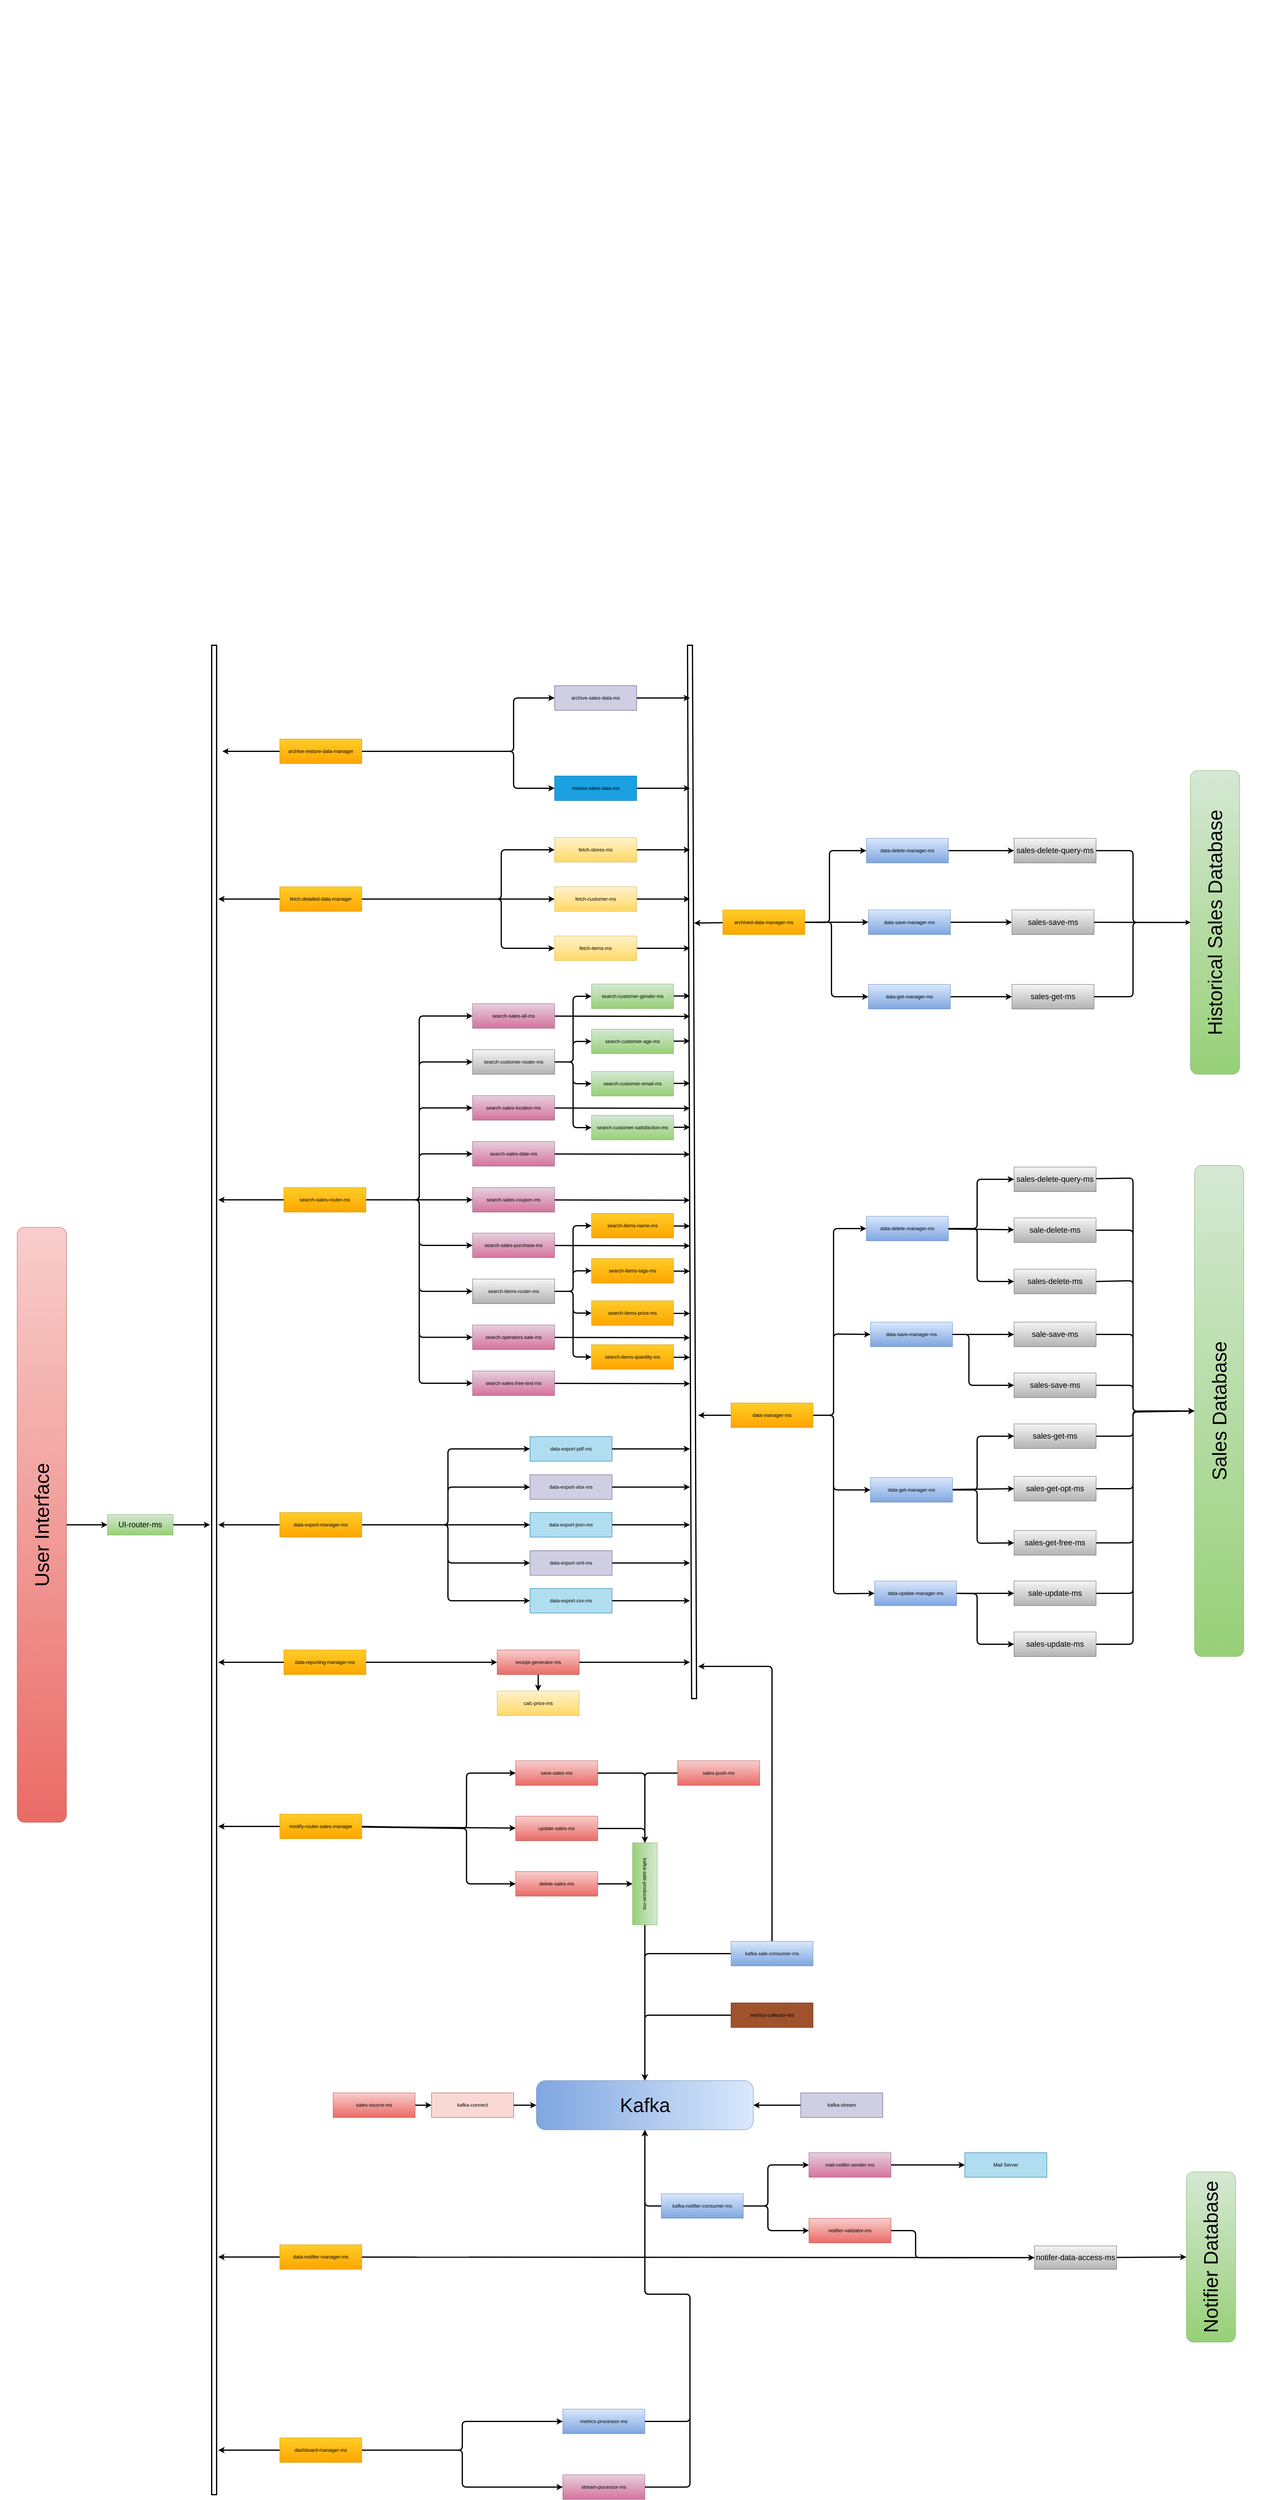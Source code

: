 <mxfile>
    <diagram name="Page-1" id="LnwlIgTbzqFxvhUvmdAp">
        <mxGraphModel dx="3980" dy="7178" grid="1" gridSize="10" guides="1" tooltips="1" connect="1" arrows="1" fold="1" page="1" pageScale="1" pageWidth="3300" pageHeight="4681" math="0" shadow="0">
            <root>
                <mxCell id="0"/>
                <mxCell id="1" parent="0"/>
                <mxCell id="k_AekQBZjhVLjZ5sFI8h-23" value="" style="whiteSpace=wrap;html=1;aspect=fixed;" parent="1" vertex="1">
                    <mxGeometry x="440" y="-6190" width="90" as="geometry"/>
                </mxCell>
                <mxCell id="675" style="edgeStyle=none;html=1;entryX=0;entryY=0.5;entryDx=0;entryDy=0;strokeWidth=3;" parent="1" source="46" target="355" edge="1">
                    <mxGeometry relative="1" as="geometry">
                        <Array as="points">
                            <mxPoint x="1640" y="-1870"/>
                        </Array>
                    </mxGeometry>
                </mxCell>
                <mxCell id="46" value="&lt;font color=&quot;#000000&quot;&gt;sales-push-ms&lt;/font&gt;" style="rounded=0;whiteSpace=wrap;html=1;fillColor=#f8cecc;gradientColor=#ea6b66;strokeColor=#b85450;" parent="1" vertex="1">
                    <mxGeometry x="1720.0" y="-1900" width="200" height="60" as="geometry"/>
                </mxCell>
                <mxCell id="k_AekQBZjhVLjZ5sFI8h-5" value="&lt;font color=&quot;#000000&quot;&gt;calc-price-ms&lt;/font&gt;" style="rounded=0;whiteSpace=wrap;html=1;fillColor=#fff2cc;gradientColor=#ffd966;strokeColor=#d6b656;" parent="1" vertex="1">
                    <mxGeometry x="1280" y="-2070" width="200" height="60" as="geometry"/>
                </mxCell>
                <mxCell id="227" style="edgeStyle=orthogonalEdgeStyle;html=1;entryX=0.5;entryY=0;entryDx=0;entryDy=0;fontSize=19;fontColor=#000000;strokeWidth=3;" parent="1" source="k_AekQBZjhVLjZ5sFI8h-7" target="k_AekQBZjhVLjZ5sFI8h-5" edge="1">
                    <mxGeometry relative="1" as="geometry"/>
                </mxCell>
                <mxCell id="405" style="edgeStyle=none;html=1;strokeWidth=3;" parent="1" source="k_AekQBZjhVLjZ5sFI8h-7" edge="1">
                    <mxGeometry relative="1" as="geometry">
                        <mxPoint x="1750" y="-2140" as="targetPoint"/>
                        <Array as="points">
                            <mxPoint x="1590" y="-2140"/>
                            <mxPoint x="1670" y="-2140"/>
                        </Array>
                    </mxGeometry>
                </mxCell>
                <mxCell id="k_AekQBZjhVLjZ5sFI8h-7" value="&lt;font color=&quot;#000000&quot;&gt;receipt-generator-ms&lt;/font&gt;" style="rounded=0;whiteSpace=wrap;html=1;fillColor=#f8cecc;gradientColor=#ea6b66;strokeColor=#b85450;" parent="1" vertex="1">
                    <mxGeometry x="1280" y="-2170" width="200" height="60" as="geometry"/>
                </mxCell>
                <mxCell id="658" style="edgeStyle=none;html=1;strokeWidth=3;entryX=1;entryY=0.5;entryDx=0;entryDy=0;" parent="1" source="107" target="164" edge="1">
                    <mxGeometry relative="1" as="geometry">
                        <mxPoint x="1510" y="-780" as="targetPoint"/>
                        <Array as="points">
                            <mxPoint x="1750" y="-130"/>
                            <mxPoint x="1750" y="-600"/>
                            <mxPoint x="1640" y="-600"/>
                            <mxPoint x="1640" y="-910"/>
                        </Array>
                    </mxGeometry>
                </mxCell>
                <mxCell id="107" value="&lt;font color=&quot;#000000&quot;&gt;stream-pocessor-ms&lt;/font&gt;" style="rounded=0;whiteSpace=wrap;html=1;fillColor=#e6d0de;gradientColor=#d5739d;strokeColor=#996185;" parent="1" vertex="1">
                    <mxGeometry x="1440" y="-160.0" width="200" height="60" as="geometry"/>
                </mxCell>
                <mxCell id="657" style="edgeStyle=none;html=1;entryX=1;entryY=0.5;entryDx=0;entryDy=0;strokeWidth=3;exitX=1;exitY=0.5;exitDx=0;exitDy=0;" parent="1" source="110" target="164" edge="1">
                    <mxGeometry relative="1" as="geometry">
                        <Array as="points">
                            <mxPoint x="1750" y="-290"/>
                            <mxPoint x="1750" y="-600"/>
                            <mxPoint x="1640" y="-600"/>
                            <mxPoint x="1640" y="-910"/>
                        </Array>
                    </mxGeometry>
                </mxCell>
                <mxCell id="110" value="&lt;span style=&quot;color: rgb(0, 0, 0);&quot;&gt;metrics-processor-ms&lt;/span&gt;" style="rounded=0;whiteSpace=wrap;html=1;fillColor=#dae8fc;gradientColor=#7ea6e0;strokeColor=#6c8ebf;" parent="1" vertex="1">
                    <mxGeometry x="1440" y="-320" width="200" height="60" as="geometry"/>
                </mxCell>
                <mxCell id="511" style="edgeStyle=none;html=1;entryX=0;entryY=0.5;entryDx=0;entryDy=0;strokeWidth=3;exitX=1;exitY=0.5;exitDx=0;exitDy=0;" parent="1" source="126" target="132" edge="1">
                    <mxGeometry relative="1" as="geometry">
                        <Array as="points">
                            <mxPoint x="1160" y="-2475"/>
                            <mxPoint x="1160" y="-2660"/>
                        </Array>
                    </mxGeometry>
                </mxCell>
                <mxCell id="512" style="edgeStyle=none;html=1;entryX=0;entryY=0.5;entryDx=0;entryDy=0;strokeWidth=3;exitX=1;exitY=0.5;exitDx=0;exitDy=0;" parent="1" source="126" target="128" edge="1">
                    <mxGeometry relative="1" as="geometry">
                        <Array as="points">
                            <mxPoint x="1160" y="-2475"/>
                            <mxPoint x="1160" y="-2567"/>
                        </Array>
                    </mxGeometry>
                </mxCell>
                <mxCell id="513" style="edgeStyle=none;html=1;entryX=0;entryY=0.5;entryDx=0;entryDy=0;strokeWidth=3;" parent="1" source="126" target="133" edge="1">
                    <mxGeometry relative="1" as="geometry"/>
                </mxCell>
                <mxCell id="514" style="edgeStyle=none;html=1;entryX=0;entryY=0.5;entryDx=0;entryDy=0;strokeWidth=3;exitX=1;exitY=0.5;exitDx=0;exitDy=0;" parent="1" source="126" target="129" edge="1">
                    <mxGeometry relative="1" as="geometry">
                        <Array as="points">
                            <mxPoint x="1160" y="-2475"/>
                            <mxPoint x="1160" y="-2382"/>
                        </Array>
                    </mxGeometry>
                </mxCell>
                <mxCell id="515" style="edgeStyle=none;html=1;entryX=0;entryY=0.5;entryDx=0;entryDy=0;strokeWidth=3;exitX=1;exitY=0.5;exitDx=0;exitDy=0;" parent="1" source="126" target="130" edge="1">
                    <mxGeometry relative="1" as="geometry">
                        <Array as="points">
                            <mxPoint x="1160" y="-2475"/>
                            <mxPoint x="1160" y="-2290"/>
                        </Array>
                    </mxGeometry>
                </mxCell>
                <mxCell id="666" style="edgeStyle=none;html=1;strokeWidth=3;" parent="1" source="126" edge="1">
                    <mxGeometry relative="1" as="geometry">
                        <mxPoint x="600" y="-2475" as="targetPoint"/>
                    </mxGeometry>
                </mxCell>
                <mxCell id="126" value="&lt;span style=&quot;color: rgb(0, 0, 0);&quot;&gt;data-export-manager-ms&lt;/span&gt;" style="rounded=0;whiteSpace=wrap;html=1;fillColor=#ffcd28;gradientColor=#ffa500;strokeColor=#d79b00;" parent="1" vertex="1">
                    <mxGeometry x="750" y="-2505" width="200" height="60" as="geometry"/>
                </mxCell>
                <mxCell id="679" style="edgeStyle=none;html=1;strokeWidth=3;" edge="1" parent="1" source="128">
                    <mxGeometry relative="1" as="geometry">
                        <mxPoint x="1750" y="-2567" as="targetPoint"/>
                    </mxGeometry>
                </mxCell>
                <mxCell id="128" value="&lt;span style=&quot;color: rgb(0, 0, 0);&quot;&gt;data-export-xlsx-ms&lt;/span&gt;" style="rounded=0;whiteSpace=wrap;html=1;fillColor=#d0cee2;strokeColor=#56517e;" parent="1" vertex="1">
                    <mxGeometry x="1360" y="-2597" width="200" height="60" as="geometry"/>
                </mxCell>
                <mxCell id="681" style="edgeStyle=none;html=1;strokeWidth=3;" edge="1" parent="1" source="129">
                    <mxGeometry relative="1" as="geometry">
                        <mxPoint x="1750" y="-2382" as="targetPoint"/>
                    </mxGeometry>
                </mxCell>
                <mxCell id="129" value="&lt;span style=&quot;color: rgb(0, 0, 0);&quot;&gt;data-export-xml-ms&lt;/span&gt;" style="rounded=0;whiteSpace=wrap;html=1;fillColor=#d0cee2;strokeColor=#56517e;" parent="1" vertex="1">
                    <mxGeometry x="1360" y="-2412" width="200" height="60" as="geometry"/>
                </mxCell>
                <mxCell id="682" style="edgeStyle=none;html=1;strokeWidth=3;" edge="1" parent="1" source="130">
                    <mxGeometry relative="1" as="geometry">
                        <mxPoint x="1750" y="-2290" as="targetPoint"/>
                    </mxGeometry>
                </mxCell>
                <mxCell id="130" value="&lt;span style=&quot;color: rgb(0, 0, 0);&quot;&gt;data-export-csv-ms&lt;/span&gt;" style="rounded=0;whiteSpace=wrap;html=1;fillColor=#b1ddf0;strokeColor=#10739e;" parent="1" vertex="1">
                    <mxGeometry x="1360" y="-2320" width="200" height="60" as="geometry"/>
                </mxCell>
                <mxCell id="678" style="edgeStyle=none;html=1;strokeWidth=3;" edge="1" parent="1" source="132">
                    <mxGeometry relative="1" as="geometry">
                        <mxPoint x="1750" y="-2660" as="targetPoint"/>
                    </mxGeometry>
                </mxCell>
                <mxCell id="132" value="&lt;span style=&quot;color: rgb(0, 0, 0);&quot;&gt;data-export-pdf-ms&lt;/span&gt;" style="rounded=0;whiteSpace=wrap;html=1;fillColor=#b1ddf0;strokeColor=#10739e;" parent="1" vertex="1">
                    <mxGeometry x="1360" y="-2690" width="200" height="60" as="geometry"/>
                </mxCell>
                <mxCell id="680" style="edgeStyle=none;html=1;strokeWidth=3;" edge="1" parent="1" source="133">
                    <mxGeometry relative="1" as="geometry">
                        <mxPoint x="1750" y="-2475" as="targetPoint"/>
                    </mxGeometry>
                </mxCell>
                <mxCell id="133" value="&lt;span style=&quot;color: rgb(0, 0, 0);&quot;&gt;data-export-json-ms&lt;/span&gt;" style="rounded=0;whiteSpace=wrap;html=1;fillColor=#b1ddf0;strokeColor=#10739e;" parent="1" vertex="1">
                    <mxGeometry x="1360" y="-2505" width="200" height="60" as="geometry"/>
                </mxCell>
                <mxCell id="163" value="&lt;p style=&quot;line-height: 220%; font-size: 48px;&quot;&gt;&lt;font style=&quot;font-size: 48px;&quot; color=&quot;#000000&quot;&gt;Sales Database&lt;/font&gt;&lt;/p&gt;" style="rounded=1;whiteSpace=wrap;html=1;fillColor=#d5e8d4;gradientColor=#97d077;strokeColor=#82b366;verticalAlign=middle;horizontal=0;fontSize=48;" parent="1" vertex="1">
                    <mxGeometry x="2980" y="-3351" width="120" height="1197" as="geometry"/>
                </mxCell>
                <mxCell id="164" value="&lt;p style=&quot;line-height: 220%; font-size: 48px;&quot;&gt;&lt;font style=&quot;font-size: 48px;&quot; color=&quot;#000000&quot;&gt;Kafka&lt;/font&gt;&lt;/p&gt;" style="rounded=1;whiteSpace=wrap;html=1;fillColor=#dae8fc;gradientColor=#7ea6e0;strokeColor=#6c8ebf;verticalAlign=middle;horizontal=0;fontSize=48;rotation=90;arcSize=19;" parent="1" vertex="1">
                    <mxGeometry x="1580" y="-1325" width="120" height="528.75" as="geometry"/>
                </mxCell>
                <mxCell id="212" style="edgeStyle=orthogonalEdgeStyle;html=1;fontSize=19;fontColor=#000000;strokeWidth=3;" parent="1" source="165" target="233" edge="1">
                    <mxGeometry relative="1" as="geometry"/>
                </mxCell>
                <mxCell id="165" value="&lt;p style=&quot;line-height: 220%; font-size: 48px;&quot;&gt;&lt;font style=&quot;font-size: 48px;&quot; color=&quot;#000000&quot;&gt;User Interface&lt;/font&gt;&lt;/p&gt;" style="rounded=1;whiteSpace=wrap;html=1;fillColor=#f8cecc;gradientColor=#ea6b66;strokeColor=#b85450;verticalAlign=middle;horizontal=0;fontSize=48;" parent="1" vertex="1">
                    <mxGeometry x="110" y="-3200" width="120" height="1450" as="geometry"/>
                </mxCell>
                <mxCell id="665" style="edgeStyle=none;html=1;strokeWidth=3;" parent="1" source="233" edge="1">
                    <mxGeometry relative="1" as="geometry">
                        <mxPoint x="580" y="-2475" as="targetPoint"/>
                    </mxGeometry>
                </mxCell>
                <mxCell id="233" value="&lt;span style=&quot;color: rgb(0, 0, 0); font-size: 19px;&quot;&gt;UI-router-ms&lt;/span&gt;" style="rounded=0;whiteSpace=wrap;html=1;fillColor=#d5e8d4;gradientColor=#97d077;strokeColor=#82b366;fontSize=19;" parent="1" vertex="1">
                    <mxGeometry x="330" y="-2500" width="160" height="50" as="geometry"/>
                </mxCell>
                <mxCell id="244" style="edgeStyle=orthogonalEdgeStyle;html=1;entryX=0;entryY=0.5;entryDx=0;entryDy=0;fontSize=20;fontColor=#000000;strokeWidth=3;" parent="1" source="243" target="k_AekQBZjhVLjZ5sFI8h-7" edge="1">
                    <mxGeometry relative="1" as="geometry">
                        <Array as="points">
                            <mxPoint x="1240" y="-2140"/>
                            <mxPoint x="1240" y="-2140"/>
                        </Array>
                    </mxGeometry>
                </mxCell>
                <mxCell id="670" style="edgeStyle=none;html=1;strokeWidth=3;" parent="1" source="243" edge="1">
                    <mxGeometry relative="1" as="geometry">
                        <mxPoint x="600" y="-2140" as="targetPoint"/>
                    </mxGeometry>
                </mxCell>
                <mxCell id="243" value="&lt;span style=&quot;color: rgb(0, 0, 0);&quot;&gt;data-reporting-manager-ms&lt;/span&gt;" style="rounded=0;whiteSpace=wrap;html=1;fillColor=#ffcd28;gradientColor=#ffa500;strokeColor=#d79b00;" parent="1" vertex="1">
                    <mxGeometry x="760" y="-2170" width="200" height="60" as="geometry"/>
                </mxCell>
                <mxCell id="276" style="edgeStyle=orthogonalEdgeStyle;html=1;entryX=0;entryY=0.5;entryDx=0;entryDy=0;fontSize=28;fontColor=#000000;strokeWidth=3;" parent="1" edge="1">
                    <mxGeometry relative="1" as="geometry">
                        <mxPoint x="839.91" y="-620" as="sourcePoint"/>
                    </mxGeometry>
                </mxCell>
                <mxCell id="335" style="edgeStyle=none;html=1;strokeWidth=3;" parent="1" source="k_AekQBZjhVLjZ5sFI8h-2" edge="1">
                    <mxGeometry relative="1" as="geometry">
                        <mxPoint x="1750" y="-4120" as="targetPoint"/>
                    </mxGeometry>
                </mxCell>
                <mxCell id="k_AekQBZjhVLjZ5sFI8h-2" value="&lt;font color=&quot;#000000&quot;&gt;fetch-stores-ms&lt;/font&gt;" style="rounded=0;whiteSpace=wrap;html=1;fillColor=#fff2cc;gradientColor=#ffd966;strokeColor=#d6b656;" parent="1" vertex="1">
                    <mxGeometry x="1420.09" y="-4150" width="200" height="60" as="geometry"/>
                </mxCell>
                <mxCell id="336" style="edgeStyle=none;html=1;strokeWidth=3;" parent="1" source="k_AekQBZjhVLjZ5sFI8h-3" edge="1">
                    <mxGeometry relative="1" as="geometry">
                        <mxPoint x="1750" y="-4000" as="targetPoint"/>
                    </mxGeometry>
                </mxCell>
                <mxCell id="k_AekQBZjhVLjZ5sFI8h-3" value="&lt;font color=&quot;#050505&quot;&gt;fetch-customer-ms&lt;/font&gt;" style="rounded=0;whiteSpace=wrap;html=1;fillColor=#fff2cc;gradientColor=#ffd966;strokeColor=#d6b656;" parent="1" vertex="1">
                    <mxGeometry x="1420" y="-4030" width="200" height="60" as="geometry"/>
                </mxCell>
                <mxCell id="337" style="edgeStyle=none;html=1;strokeWidth=3;" parent="1" source="k_AekQBZjhVLjZ5sFI8h-4" edge="1">
                    <mxGeometry relative="1" as="geometry">
                        <mxPoint x="1750" y="-3880" as="targetPoint"/>
                    </mxGeometry>
                </mxCell>
                <mxCell id="k_AekQBZjhVLjZ5sFI8h-4" value="&lt;font color=&quot;#000000&quot;&gt;fetch-items-ms&lt;/font&gt;" style="rounded=0;whiteSpace=wrap;html=1;fillColor=#fff2cc;gradientColor=#ffd966;strokeColor=#d6b656;" parent="1" vertex="1">
                    <mxGeometry x="1420" y="-3910" width="200" height="60" as="geometry"/>
                </mxCell>
                <mxCell id="262" style="edgeStyle=orthogonalEdgeStyle;html=1;entryX=0;entryY=0.5;entryDx=0;entryDy=0;fontSize=28;fontColor=#000000;strokeWidth=3;" parent="1" source="260" target="k_AekQBZjhVLjZ5sFI8h-3" edge="1">
                    <mxGeometry relative="1" as="geometry"/>
                </mxCell>
                <mxCell id="263" style="edgeStyle=orthogonalEdgeStyle;html=1;entryX=0;entryY=0.5;entryDx=0;entryDy=0;fontSize=28;fontColor=#000000;strokeWidth=3;" parent="1" source="260" target="k_AekQBZjhVLjZ5sFI8h-4" edge="1">
                    <mxGeometry relative="1" as="geometry">
                        <Array as="points">
                            <mxPoint x="1290" y="-4000"/>
                            <mxPoint x="1290" y="-3880"/>
                        </Array>
                    </mxGeometry>
                </mxCell>
                <mxCell id="264" style="edgeStyle=orthogonalEdgeStyle;html=1;entryX=0;entryY=0.5;entryDx=0;entryDy=0;fontSize=28;fontColor=#000000;strokeWidth=3;" parent="1" source="260" target="k_AekQBZjhVLjZ5sFI8h-2" edge="1">
                    <mxGeometry relative="1" as="geometry">
                        <Array as="points">
                            <mxPoint x="1290" y="-4000"/>
                            <mxPoint x="1290" y="-4120"/>
                        </Array>
                    </mxGeometry>
                </mxCell>
                <mxCell id="668" style="edgeStyle=none;html=1;strokeWidth=3;" parent="1" source="260" edge="1">
                    <mxGeometry relative="1" as="geometry">
                        <mxPoint x="600" y="-4000" as="targetPoint"/>
                    </mxGeometry>
                </mxCell>
                <mxCell id="260" value="&lt;span style=&quot;color: rgb(0, 0, 0);&quot;&gt;fetch-detailed-data-manager&lt;/span&gt;" style="rounded=0;whiteSpace=wrap;html=1;fillColor=#ffcd28;gradientColor=#ffa500;strokeColor=#d79b00;" parent="1" vertex="1">
                    <mxGeometry x="750" y="-4030" width="200" height="60" as="geometry"/>
                </mxCell>
                <mxCell id="283" style="edgeStyle=orthogonalEdgeStyle;html=1;entryX=0;entryY=0.5;entryDx=0;entryDy=0;fontSize=28;fontColor=#000000;strokeWidth=3;exitX=1;exitY=0.5;exitDx=0;exitDy=0;" parent="1" source="281" target="110" edge="1">
                    <mxGeometry relative="1" as="geometry">
                        <mxPoint x="1420.09" y="-390" as="sourcePoint"/>
                    </mxGeometry>
                </mxCell>
                <mxCell id="284" style="edgeStyle=orthogonalEdgeStyle;html=1;entryX=0;entryY=0.5;entryDx=0;entryDy=0;fontSize=28;fontColor=#000000;strokeWidth=3;exitX=1;exitY=0.5;exitDx=0;exitDy=0;" parent="1" source="281" target="107" edge="1">
                    <mxGeometry relative="1" as="geometry">
                        <mxPoint x="1420.09" y="-390" as="sourcePoint"/>
                    </mxGeometry>
                </mxCell>
                <mxCell id="674" style="edgeStyle=none;html=1;strokeWidth=3;" parent="1" source="281" edge="1">
                    <mxGeometry relative="1" as="geometry">
                        <mxPoint x="600" y="-220" as="targetPoint"/>
                    </mxGeometry>
                </mxCell>
                <mxCell id="281" value="&lt;span style=&quot;color: rgb(0, 0, 0);&quot;&gt;dashboard-manager-ms&lt;/span&gt;" style="rounded=0;whiteSpace=wrap;html=1;fillColor=#ffcd28;gradientColor=#ffa500;strokeColor=#d79b00;" parent="1" vertex="1">
                    <mxGeometry x="750" y="-250" width="200" height="60" as="geometry"/>
                </mxCell>
                <mxCell id="317" style="edgeStyle=none;html=1;strokeWidth=3;" parent="1" source="301" edge="1">
                    <mxGeometry relative="1" as="geometry">
                        <mxPoint x="1770" y="-2742" as="targetPoint"/>
                    </mxGeometry>
                </mxCell>
                <mxCell id="579" style="edgeStyle=none;html=1;entryX=0;entryY=0.5;entryDx=0;entryDy=0;strokeWidth=3;" parent="1" source="301" target="542" edge="1">
                    <mxGeometry relative="1" as="geometry">
                        <Array as="points">
                            <mxPoint x="2100" y="-2742"/>
                            <mxPoint x="2100" y="-3197"/>
                        </Array>
                    </mxGeometry>
                </mxCell>
                <mxCell id="580" style="edgeStyle=none;html=1;entryX=0;entryY=0.5;entryDx=0;entryDy=0;strokeWidth=3;" parent="1" source="301" target="544" edge="1">
                    <mxGeometry relative="1" as="geometry">
                        <Array as="points">
                            <mxPoint x="2100" y="-2742"/>
                            <mxPoint x="2100" y="-2940"/>
                        </Array>
                    </mxGeometry>
                </mxCell>
                <mxCell id="581" style="edgeStyle=none;html=1;entryX=0;entryY=0.5;entryDx=0;entryDy=0;strokeWidth=3;" parent="1" source="301" target="543" edge="1">
                    <mxGeometry relative="1" as="geometry">
                        <Array as="points">
                            <mxPoint x="2100" y="-2742"/>
                            <mxPoint x="2100" y="-2560"/>
                        </Array>
                    </mxGeometry>
                </mxCell>
                <mxCell id="582" style="edgeStyle=none;html=1;entryX=0;entryY=0.5;entryDx=0;entryDy=0;strokeWidth=3;" parent="1" source="301" target="545" edge="1">
                    <mxGeometry relative="1" as="geometry">
                        <Array as="points">
                            <mxPoint x="2100" y="-2742"/>
                            <mxPoint x="2100" y="-2307"/>
                        </Array>
                    </mxGeometry>
                </mxCell>
                <mxCell id="301" value="&lt;span style=&quot;color: rgb(0, 0, 0);&quot;&gt;data-manager-ms&lt;/span&gt;" style="rounded=0;whiteSpace=wrap;html=1;fillColor=#ffcd28;gradientColor=#ffa500;strokeColor=#d79b00;" parent="1" vertex="1">
                    <mxGeometry x="1850" y="-2772" width="200" height="60" as="geometry"/>
                </mxCell>
                <mxCell id="390" style="edgeStyle=none;html=1;strokeWidth=3;fontSize=21;" parent="1" source="n_p32m99cEEpmiuZ1xKt-4" edge="1">
                    <mxGeometry relative="1" as="geometry">
                        <mxPoint x="1750" y="-3378" as="targetPoint"/>
                    </mxGeometry>
                </mxCell>
                <mxCell id="n_p32m99cEEpmiuZ1xKt-4" value="&lt;span style=&quot;color: rgb(0, 0, 0);&quot;&gt;search-sales-date-ms&lt;/span&gt;" style="rounded=0;whiteSpace=wrap;html=1;fillColor=#e6d0de;gradientColor=#d5739d;strokeColor=#996185;" parent="1" vertex="1">
                    <mxGeometry x="1220" y="-3409" width="200" height="60" as="geometry"/>
                </mxCell>
                <mxCell id="392" style="edgeStyle=none;html=1;strokeWidth=3;fontSize=21;" parent="1" source="n_p32m99cEEpmiuZ1xKt-7" edge="1">
                    <mxGeometry relative="1" as="geometry">
                        <mxPoint x="1750" y="-3490" as="targetPoint"/>
                    </mxGeometry>
                </mxCell>
                <mxCell id="n_p32m99cEEpmiuZ1xKt-7" value="&lt;span style=&quot;color: rgb(0, 0, 0);&quot;&gt;search-sales-location-ms&lt;/span&gt;" style="rounded=0;whiteSpace=wrap;html=1;fillColor=#e6d0de;gradientColor=#d5739d;strokeColor=#996185;" parent="1" vertex="1">
                    <mxGeometry x="1220" y="-3521" width="200" height="60" as="geometry"/>
                </mxCell>
                <mxCell id="n_p32m99cEEpmiuZ1xKt-10" value="&lt;span style=&quot;color: rgb(0, 0, 0);&quot;&gt;search-customer-router-ms&lt;/span&gt;" style="rounded=0;whiteSpace=wrap;html=1;fillColor=#f5f5f5;gradientColor=#b3b3b3;strokeColor=#666666;" parent="1" vertex="1">
                    <mxGeometry x="1220.09" y="-3633" width="200" height="60" as="geometry"/>
                </mxCell>
                <mxCell id="n_p32m99cEEpmiuZ1xKt-16" value="&lt;span style=&quot;color: rgb(0, 0, 0);&quot;&gt;search-items-router-ms&lt;/span&gt;" style="rounded=0;whiteSpace=wrap;html=1;fillColor=#f5f5f5;gradientColor=#b3b3b3;strokeColor=#666666;" parent="1" vertex="1">
                    <mxGeometry x="1220" y="-3074" width="200" height="60" as="geometry"/>
                </mxCell>
                <mxCell id="394" style="edgeStyle=none;html=1;strokeWidth=3;fontSize=21;" parent="1" source="n_p32m99cEEpmiuZ1xKt-19" edge="1">
                    <mxGeometry relative="1" as="geometry">
                        <mxPoint x="1750" y="-3155" as="targetPoint"/>
                    </mxGeometry>
                </mxCell>
                <mxCell id="n_p32m99cEEpmiuZ1xKt-19" value="&lt;span style=&quot;color: rgb(0, 0, 0);&quot;&gt;search-sales-purchase-ms&lt;/span&gt;" style="rounded=0;whiteSpace=wrap;html=1;fillColor=#e6d0de;gradientColor=#d5739d;strokeColor=#996185;" parent="1" vertex="1">
                    <mxGeometry x="1220" y="-3186" width="200" height="60" as="geometry"/>
                </mxCell>
                <mxCell id="388" style="edgeStyle=none;html=1;strokeWidth=3;fontSize=21;" parent="1" source="n_p32m99cEEpmiuZ1xKt-22" edge="1">
                    <mxGeometry relative="1" as="geometry">
                        <mxPoint x="1750" y="-3266" as="targetPoint"/>
                    </mxGeometry>
                </mxCell>
                <mxCell id="n_p32m99cEEpmiuZ1xKt-22" value="&lt;span style=&quot;color: rgb(0, 0, 0);&quot;&gt;search-sales&lt;/span&gt;&lt;font color=&quot;#000000&quot;&gt;-coupon-ms&lt;/font&gt;" style="rounded=0;whiteSpace=wrap;html=1;fillColor=#e6d0de;gradientColor=#d5739d;strokeColor=#996185;" parent="1" vertex="1">
                    <mxGeometry x="1220" y="-3297" width="200" height="60" as="geometry"/>
                </mxCell>
                <mxCell id="391" style="edgeStyle=none;html=1;strokeWidth=3;fontSize=21;" parent="1" source="n_p32m99cEEpmiuZ1xKt-26" edge="1">
                    <mxGeometry relative="1" as="geometry">
                        <mxPoint x="1750" y="-2931" as="targetPoint"/>
                    </mxGeometry>
                </mxCell>
                <mxCell id="n_p32m99cEEpmiuZ1xKt-26" value="&lt;span style=&quot;color: rgb(0, 0, 0);&quot;&gt;search-operators-sale-ms&lt;/span&gt;" style="rounded=0;whiteSpace=wrap;html=1;fillColor=#e6d0de;gradientColor=#d5739d;strokeColor=#996185;" parent="1" vertex="1">
                    <mxGeometry x="1220" y="-2962" width="200" height="60" as="geometry"/>
                </mxCell>
                <mxCell id="389" style="edgeStyle=none;html=1;strokeWidth=3;fontSize=21;" parent="1" source="n_p32m99cEEpmiuZ1xKt-29" edge="1">
                    <mxGeometry relative="1" as="geometry">
                        <mxPoint x="1750" y="-2819" as="targetPoint"/>
                    </mxGeometry>
                </mxCell>
                <mxCell id="n_p32m99cEEpmiuZ1xKt-29" value="&lt;span style=&quot;color: rgb(0, 0, 0);&quot;&gt;search-sales-free-text-ms&lt;/span&gt;" style="rounded=0;whiteSpace=wrap;html=1;fillColor=#e6d0de;gradientColor=#d5739d;strokeColor=#996185;" parent="1" vertex="1">
                    <mxGeometry x="1220.09" y="-2850" width="200" height="60" as="geometry"/>
                </mxCell>
                <mxCell id="393" style="edgeStyle=none;html=1;strokeWidth=3;fontSize=21;" parent="1" source="oRM4DhLdFYv9oafPMZ9c-1" edge="1">
                    <mxGeometry relative="1" as="geometry">
                        <mxPoint x="1750" y="-3714" as="targetPoint"/>
                    </mxGeometry>
                </mxCell>
                <mxCell id="oRM4DhLdFYv9oafPMZ9c-1" value="&lt;span style=&quot;color: rgb(0, 0, 0);&quot;&gt;search-sales-all-ms&lt;/span&gt;" style="rounded=0;whiteSpace=wrap;html=1;fillColor=#e6d0de;gradientColor=#d5739d;strokeColor=#996185;" parent="1" vertex="1">
                    <mxGeometry x="1220" y="-3745" width="200" height="60" as="geometry"/>
                </mxCell>
                <mxCell id="330" style="edgeStyle=none;html=1;strokeWidth=3;" parent="1" source="13" edge="1">
                    <mxGeometry relative="1" as="geometry">
                        <mxPoint x="1750" y="-3203" as="targetPoint"/>
                    </mxGeometry>
                </mxCell>
                <mxCell id="13" value="&lt;span style=&quot;color: rgb(0, 0, 0);&quot;&gt;search-items-name-ms&lt;/span&gt;" style="rounded=0;whiteSpace=wrap;html=1;fillColor=#ffcd28;gradientColor=#ffa500;strokeColor=#d79b00;" parent="1" vertex="1">
                    <mxGeometry x="1510" y="-3234" width="200" height="60" as="geometry"/>
                </mxCell>
                <mxCell id="187" style="edgeStyle=orthogonalEdgeStyle;html=1;entryX=0;entryY=0.5;entryDx=0;entryDy=0;fontSize=48;fontColor=#000000;strokeWidth=3;" parent="1" source="n_p32m99cEEpmiuZ1xKt-16" target="13" edge="1">
                    <mxGeometry relative="1" as="geometry"/>
                </mxCell>
                <mxCell id="329" style="edgeStyle=none;html=1;strokeWidth=3;" parent="1" source="14" edge="1">
                    <mxGeometry relative="1" as="geometry">
                        <mxPoint x="1750" y="-3093" as="targetPoint"/>
                    </mxGeometry>
                </mxCell>
                <mxCell id="14" value="&lt;span style=&quot;color: rgb(0, 0, 0);&quot;&gt;search-items-tags-ms&lt;/span&gt;" style="rounded=0;whiteSpace=wrap;html=1;fillColor=#ffcd28;gradientColor=#ffa500;strokeColor=#d79b00;" parent="1" vertex="1">
                    <mxGeometry x="1510" y="-3124" width="200" height="60" as="geometry"/>
                </mxCell>
                <mxCell id="188" style="edgeStyle=orthogonalEdgeStyle;html=1;entryX=0;entryY=0.5;entryDx=0;entryDy=0;fontSize=48;fontColor=#000000;strokeWidth=3;" parent="1" source="n_p32m99cEEpmiuZ1xKt-16" target="14" edge="1">
                    <mxGeometry relative="1" as="geometry"/>
                </mxCell>
                <mxCell id="328" style="edgeStyle=none;html=1;strokeWidth=3;" parent="1" source="15" edge="1">
                    <mxGeometry relative="1" as="geometry">
                        <mxPoint x="1750" y="-2990" as="targetPoint"/>
                    </mxGeometry>
                </mxCell>
                <mxCell id="15" value="&lt;span style=&quot;color: rgb(0, 0, 0);&quot;&gt;search-items-price-ms&lt;/span&gt;" style="rounded=0;whiteSpace=wrap;html=1;fillColor=#ffcd28;gradientColor=#ffa500;strokeColor=#d79b00;" parent="1" vertex="1">
                    <mxGeometry x="1510" y="-3021" width="200" height="60" as="geometry"/>
                </mxCell>
                <mxCell id="189" style="edgeStyle=orthogonalEdgeStyle;html=1;entryX=0;entryY=0.5;entryDx=0;entryDy=0;fontSize=48;fontColor=#000000;strokeWidth=3;" parent="1" source="n_p32m99cEEpmiuZ1xKt-16" target="15" edge="1">
                    <mxGeometry relative="1" as="geometry"/>
                </mxCell>
                <mxCell id="327" style="edgeStyle=none;html=1;strokeWidth=3;" parent="1" source="16" edge="1">
                    <mxGeometry relative="1" as="geometry">
                        <mxPoint x="1750" y="-2883" as="targetPoint"/>
                    </mxGeometry>
                </mxCell>
                <mxCell id="16" value="&lt;span style=&quot;color: rgb(0, 0, 0);&quot;&gt;search-items-quantity-ms&lt;/span&gt;" style="rounded=0;whiteSpace=wrap;html=1;fillColor=#ffcd28;gradientColor=#ffa500;strokeColor=#d79b00;" parent="1" vertex="1">
                    <mxGeometry x="1510" y="-2914" width="200" height="60" as="geometry"/>
                </mxCell>
                <mxCell id="190" style="edgeStyle=orthogonalEdgeStyle;html=1;entryX=0;entryY=0.5;entryDx=0;entryDy=0;fontSize=48;fontColor=#000000;strokeWidth=3;" parent="1" source="n_p32m99cEEpmiuZ1xKt-16" target="16" edge="1">
                    <mxGeometry relative="1" as="geometry"/>
                </mxCell>
                <mxCell id="178" style="edgeStyle=orthogonalEdgeStyle;html=1;entryX=0;entryY=0.5;entryDx=0;entryDy=0;fontSize=48;fontColor=#000000;strokeWidth=3;" parent="1" source="166" target="oRM4DhLdFYv9oafPMZ9c-1" edge="1">
                    <mxGeometry relative="1" as="geometry"/>
                </mxCell>
                <mxCell id="179" style="edgeStyle=orthogonalEdgeStyle;html=1;entryX=0;entryY=0.5;entryDx=0;entryDy=0;fontSize=48;fontColor=#000000;strokeWidth=3;" parent="1" source="166" target="n_p32m99cEEpmiuZ1xKt-10" edge="1">
                    <mxGeometry relative="1" as="geometry"/>
                </mxCell>
                <mxCell id="180" style="edgeStyle=orthogonalEdgeStyle;html=1;entryX=0;entryY=0.5;entryDx=0;entryDy=0;fontSize=48;fontColor=#000000;strokeWidth=3;" parent="1" source="166" target="n_p32m99cEEpmiuZ1xKt-7" edge="1">
                    <mxGeometry relative="1" as="geometry"/>
                </mxCell>
                <mxCell id="181" style="edgeStyle=orthogonalEdgeStyle;html=1;entryX=0;entryY=0.5;entryDx=0;entryDy=0;fontSize=48;fontColor=#000000;strokeWidth=3;" parent="1" source="166" target="n_p32m99cEEpmiuZ1xKt-4" edge="1">
                    <mxGeometry relative="1" as="geometry"/>
                </mxCell>
                <mxCell id="182" style="edgeStyle=orthogonalEdgeStyle;html=1;entryX=0;entryY=0.5;entryDx=0;entryDy=0;fontSize=48;fontColor=#000000;strokeWidth=3;" parent="1" source="166" target="n_p32m99cEEpmiuZ1xKt-22" edge="1">
                    <mxGeometry relative="1" as="geometry"/>
                </mxCell>
                <mxCell id="183" style="edgeStyle=orthogonalEdgeStyle;html=1;entryX=0;entryY=0.5;entryDx=0;entryDy=0;fontSize=48;fontColor=#000000;strokeWidth=3;" parent="1" source="166" target="n_p32m99cEEpmiuZ1xKt-19" edge="1">
                    <mxGeometry relative="1" as="geometry"/>
                </mxCell>
                <mxCell id="184" style="edgeStyle=orthogonalEdgeStyle;html=1;entryX=0;entryY=0.5;entryDx=0;entryDy=0;fontSize=48;fontColor=#000000;strokeWidth=3;" parent="1" source="166" target="n_p32m99cEEpmiuZ1xKt-16" edge="1">
                    <mxGeometry relative="1" as="geometry"/>
                </mxCell>
                <mxCell id="185" style="edgeStyle=orthogonalEdgeStyle;html=1;fontSize=48;fontColor=#000000;entryX=0;entryY=0.5;entryDx=0;entryDy=0;strokeWidth=3;" parent="1" source="166" target="n_p32m99cEEpmiuZ1xKt-26" edge="1">
                    <mxGeometry relative="1" as="geometry">
                        <mxPoint x="1180.0" y="-3004" as="targetPoint"/>
                    </mxGeometry>
                </mxCell>
                <mxCell id="186" style="edgeStyle=orthogonalEdgeStyle;html=1;entryX=0;entryY=0.5;entryDx=0;entryDy=0;fontSize=48;fontColor=#000000;strokeWidth=3;" parent="1" source="166" target="n_p32m99cEEpmiuZ1xKt-29" edge="1">
                    <mxGeometry relative="1" as="geometry"/>
                </mxCell>
                <mxCell id="667" style="edgeStyle=none;html=1;strokeWidth=3;" parent="1" source="166" edge="1">
                    <mxGeometry relative="1" as="geometry">
                        <mxPoint x="600" y="-3267" as="targetPoint"/>
                    </mxGeometry>
                </mxCell>
                <mxCell id="166" value="&lt;font color=&quot;#000000&quot;&gt;search-sales-router-ms&lt;/font&gt;" style="rounded=0;whiteSpace=wrap;html=1;fillColor=#ffcd28;gradientColor=#ffa500;strokeColor=#d79b00;" parent="1" vertex="1">
                    <mxGeometry x="760" y="-3297" width="200" height="60" as="geometry"/>
                </mxCell>
                <mxCell id="334" style="edgeStyle=none;html=1;strokeWidth=3;" parent="1" source="25" edge="1">
                    <mxGeometry relative="1" as="geometry">
                        <mxPoint x="1750" y="-3764" as="targetPoint"/>
                    </mxGeometry>
                </mxCell>
                <mxCell id="25" value="&lt;span style=&quot;color: rgb(0, 0, 0);&quot;&gt;search-customer-gender-ms&lt;/span&gt;" style="rounded=0;whiteSpace=wrap;html=1;fillColor=#d5e8d4;gradientColor=#97d077;strokeColor=#82b366;" parent="1" vertex="1">
                    <mxGeometry x="1510" y="-3793" width="200" height="60" as="geometry"/>
                </mxCell>
                <mxCell id="193" style="edgeStyle=orthogonalEdgeStyle;html=1;entryX=0;entryY=0.5;entryDx=0;entryDy=0;fontSize=48;fontColor=#000000;strokeWidth=3;" parent="1" source="n_p32m99cEEpmiuZ1xKt-10" target="25" edge="1">
                    <mxGeometry relative="1" as="geometry"/>
                </mxCell>
                <mxCell id="333" style="edgeStyle=none;html=1;strokeWidth=3;" parent="1" source="26" edge="1">
                    <mxGeometry relative="1" as="geometry">
                        <mxPoint x="1750" y="-3654" as="targetPoint"/>
                    </mxGeometry>
                </mxCell>
                <mxCell id="26" value="&lt;span style=&quot;color: rgb(0, 0, 0);&quot;&gt;search-customer-age-ms&lt;/span&gt;" style="rounded=0;whiteSpace=wrap;html=1;fillColor=#d5e8d4;gradientColor=#97d077;strokeColor=#82b366;" parent="1" vertex="1">
                    <mxGeometry x="1510" y="-3683" width="200" height="60" as="geometry"/>
                </mxCell>
                <mxCell id="194" style="edgeStyle=orthogonalEdgeStyle;html=1;fontSize=48;fontColor=#000000;strokeWidth=3;" parent="1" source="n_p32m99cEEpmiuZ1xKt-10" target="26" edge="1">
                    <mxGeometry relative="1" as="geometry"/>
                </mxCell>
                <mxCell id="332" style="edgeStyle=none;html=1;strokeWidth=3;" parent="1" source="27" edge="1">
                    <mxGeometry relative="1" as="geometry">
                        <mxPoint x="1750" y="-3551" as="targetPoint"/>
                    </mxGeometry>
                </mxCell>
                <mxCell id="27" value="&lt;span style=&quot;color: rgb(0, 0, 0);&quot;&gt;search-customer-email-ms&lt;/span&gt;" style="rounded=0;whiteSpace=wrap;html=1;fillColor=#d5e8d4;gradientColor=#97d077;strokeColor=#82b366;" parent="1" vertex="1">
                    <mxGeometry x="1510" y="-3580" width="200" height="60" as="geometry"/>
                </mxCell>
                <mxCell id="195" style="edgeStyle=orthogonalEdgeStyle;html=1;fontSize=48;fontColor=#000000;strokeWidth=3;" parent="1" source="n_p32m99cEEpmiuZ1xKt-10" target="27" edge="1">
                    <mxGeometry relative="1" as="geometry"/>
                </mxCell>
                <mxCell id="331" style="edgeStyle=none;html=1;strokeWidth=3;" parent="1" source="28" edge="1">
                    <mxGeometry relative="1" as="geometry">
                        <mxPoint x="1750" y="-3444" as="targetPoint"/>
                    </mxGeometry>
                </mxCell>
                <mxCell id="28" value="&lt;font color=&quot;#000000&quot;&gt;search-customer-satisfaction&lt;/font&gt;&lt;font color=&quot;#000000&quot;&gt;-ms&lt;/font&gt;" style="rounded=0;whiteSpace=wrap;html=1;fillColor=#d5e8d4;gradientColor=#97d077;strokeColor=#82b366;" parent="1" vertex="1">
                    <mxGeometry x="1510" y="-3473" width="200" height="60" as="geometry"/>
                </mxCell>
                <mxCell id="196" style="edgeStyle=orthogonalEdgeStyle;html=1;entryX=0;entryY=0.5;entryDx=0;entryDy=0;fontSize=48;fontColor=#000000;strokeWidth=3;" parent="1" source="n_p32m99cEEpmiuZ1xKt-10" target="28" edge="1">
                    <mxGeometry relative="1" as="geometry"/>
                </mxCell>
                <mxCell id="315" value="" style="endArrow=none;html=1;strokeWidth=3;shape=flexArrow;" parent="1" edge="1">
                    <mxGeometry width="50" height="50" relative="1" as="geometry">
                        <mxPoint x="1760" y="-2050" as="sourcePoint"/>
                        <mxPoint x="1750" y="-4620" as="targetPoint"/>
                    </mxGeometry>
                </mxCell>
                <mxCell id="338" value="&lt;p style=&quot;line-height: 220%; font-size: 48px;&quot;&gt;&lt;font style=&quot;font-size: 48px;&quot; color=&quot;#000000&quot;&gt;Historical Sales&amp;nbsp;&lt;/font&gt;&lt;span style=&quot;color: rgb(0, 0, 0);&quot;&gt;Database&lt;/span&gt;&lt;/p&gt;" style="rounded=1;whiteSpace=wrap;html=1;fillColor=#d5e8d4;gradientColor=#97d077;strokeColor=#82b366;verticalAlign=middle;horizontal=0;fontSize=48;" parent="1" vertex="1">
                    <mxGeometry x="2970" y="-4313" width="120" height="740" as="geometry"/>
                </mxCell>
                <mxCell id="421" style="edgeStyle=none;html=1;strokeWidth=3;" parent="1" source="339" edge="1">
                    <mxGeometry relative="1" as="geometry">
                        <mxPoint x="1750" y="-4490" as="targetPoint"/>
                    </mxGeometry>
                </mxCell>
                <mxCell id="339" value="&lt;span style=&quot;color: rgb(0, 0, 0);&quot;&gt;archive-sales-data-ms&lt;/span&gt;" style="rounded=0;whiteSpace=wrap;html=1;fillColor=#d0cee2;strokeColor=#56517e;rotation=0;" parent="1" vertex="1">
                    <mxGeometry x="1420" y="-4520" width="200" height="60" as="geometry"/>
                </mxCell>
                <mxCell id="422" style="edgeStyle=none;html=1;strokeWidth=3;" parent="1" source="340" edge="1">
                    <mxGeometry relative="1" as="geometry">
                        <mxPoint x="1750" y="-4270" as="targetPoint"/>
                    </mxGeometry>
                </mxCell>
                <mxCell id="340" value="&lt;span style=&quot;color: rgb(0, 0, 0);&quot;&gt;restore-sales-data-ms&lt;/span&gt;" style="rounded=0;whiteSpace=wrap;html=1;fillColor=#1ba1e2;strokeColor=#006EAF;rotation=0;fontColor=#ffffff;" parent="1" vertex="1">
                    <mxGeometry x="1420" y="-4300" width="200" height="60" as="geometry"/>
                </mxCell>
                <mxCell id="419" style="edgeStyle=none;html=1;entryX=0;entryY=0.5;entryDx=0;entryDy=0;strokeWidth=3;exitX=1;exitY=0.5;exitDx=0;exitDy=0;" parent="1" source="345" target="339" edge="1">
                    <mxGeometry relative="1" as="geometry">
                        <Array as="points">
                            <mxPoint x="1320" y="-4360"/>
                            <mxPoint x="1320" y="-4490"/>
                        </Array>
                    </mxGeometry>
                </mxCell>
                <mxCell id="420" style="edgeStyle=none;html=1;entryX=0;entryY=0.5;entryDx=0;entryDy=0;strokeWidth=3;" parent="1" source="345" target="340" edge="1">
                    <mxGeometry relative="1" as="geometry">
                        <Array as="points">
                            <mxPoint x="1320" y="-4360"/>
                            <mxPoint x="1320" y="-4270"/>
                        </Array>
                    </mxGeometry>
                </mxCell>
                <mxCell id="669" style="edgeStyle=none;html=1;strokeWidth=3;" parent="1" source="345" edge="1">
                    <mxGeometry relative="1" as="geometry">
                        <mxPoint x="610" y="-4360" as="targetPoint"/>
                    </mxGeometry>
                </mxCell>
                <mxCell id="345" value="&lt;span style=&quot;color: rgb(0, 0, 0);&quot;&gt;archive-restore-data-manager&lt;/span&gt;" style="rounded=0;whiteSpace=wrap;html=1;fillColor=#ffcd28;gradientColor=#ffa500;strokeColor=#d79b00;" parent="1" vertex="1">
                    <mxGeometry x="750.0" y="-4390" width="200" height="60" as="geometry"/>
                </mxCell>
                <mxCell id="351" style="edgeStyle=none;html=1;entryX=0;entryY=0.5;entryDx=0;entryDy=0;strokeWidth=3;fontSize=21;" parent="1" source="349" target="350" edge="1">
                    <mxGeometry relative="1" as="geometry"/>
                </mxCell>
                <mxCell id="349" value="&lt;font color=&quot;#000000&quot;&gt;sales-source-ms&lt;/font&gt;" style="rounded=0;whiteSpace=wrap;html=1;fillColor=#f8cecc;gradientColor=#ea6b66;strokeColor=#b85450;" parent="1" vertex="1">
                    <mxGeometry x="880" y="-1090.63" width="200" height="60" as="geometry"/>
                </mxCell>
                <mxCell id="352" style="edgeStyle=none;html=1;entryX=0.5;entryY=1;entryDx=0;entryDy=0;strokeWidth=3;fontSize=21;" parent="1" source="350" target="164" edge="1">
                    <mxGeometry relative="1" as="geometry"/>
                </mxCell>
                <mxCell id="350" value="&lt;font color=&quot;#000000&quot;&gt;kafka-connect&lt;/font&gt;" style="rounded=0;whiteSpace=wrap;html=1;fillColor=#fad9d5;strokeColor=#ae4132;" parent="1" vertex="1">
                    <mxGeometry x="1120.09" y="-1090.62" width="200" height="60" as="geometry"/>
                </mxCell>
                <mxCell id="354" style="edgeStyle=none;html=1;entryX=0.5;entryY=0;entryDx=0;entryDy=0;strokeWidth=3;fontSize=21;" parent="1" source="353" target="164" edge="1">
                    <mxGeometry relative="1" as="geometry"/>
                </mxCell>
                <mxCell id="353" value="&lt;font color=&quot;#000000&quot;&gt;kafka-stream&lt;/font&gt;" style="rounded=0;whiteSpace=wrap;html=1;fillColor=#d0cee2;strokeColor=#56517e;" parent="1" vertex="1">
                    <mxGeometry x="2019.91" y="-1090.62" width="200" height="60" as="geometry"/>
                </mxCell>
                <mxCell id="641" style="edgeStyle=none;html=1;entryX=0;entryY=0.5;entryDx=0;entryDy=0;strokeWidth=3;" parent="1" source="355" target="164" edge="1">
                    <mxGeometry relative="1" as="geometry"/>
                </mxCell>
                <mxCell id="355" value="&lt;font color=&quot;#000000&quot;&gt;kafka-sale-producer-ms&lt;/font&gt;" style="rounded=0;whiteSpace=wrap;html=1;fillColor=#d5e8d4;gradientColor=#97d077;strokeColor=#82b366;rotation=90;" parent="1" vertex="1">
                    <mxGeometry x="1540" y="-1630" width="200" height="60" as="geometry"/>
                </mxCell>
                <mxCell id="639" style="edgeStyle=none;html=1;entryX=0;entryY=0.5;entryDx=0;entryDy=0;strokeWidth=3;exitX=0;exitY=0.5;exitDx=0;exitDy=0;" parent="1" source="382" target="164" edge="1">
                    <mxGeometry relative="1" as="geometry">
                        <Array as="points">
                            <mxPoint x="1640" y="-1280"/>
                        </Array>
                    </mxGeometry>
                </mxCell>
                <mxCell id="382" value="&lt;span style=&quot;color: rgb(0, 0, 0);&quot;&gt;metrics-collector-ms&lt;/span&gt;" style="rounded=0;whiteSpace=wrap;html=1;fillColor=#a0522d;strokeColor=#6D1F00;fontColor=#ffffff;" parent="1" vertex="1">
                    <mxGeometry x="1850.0" y="-1310" width="200" height="60" as="geometry"/>
                </mxCell>
                <mxCell id="638" style="edgeStyle=none;html=1;strokeWidth=3;" parent="1" source="360" edge="1">
                    <mxGeometry relative="1" as="geometry">
                        <mxPoint x="1770" y="-2130.0" as="targetPoint"/>
                        <Array as="points">
                            <mxPoint x="1950" y="-2130"/>
                        </Array>
                    </mxGeometry>
                </mxCell>
                <mxCell id="640" style="edgeStyle=none;html=1;entryX=0;entryY=0.5;entryDx=0;entryDy=0;strokeWidth=3;" parent="1" source="360" target="164" edge="1">
                    <mxGeometry relative="1" as="geometry">
                        <Array as="points">
                            <mxPoint x="1640" y="-1430"/>
                        </Array>
                    </mxGeometry>
                </mxCell>
                <mxCell id="360" value="&lt;font color=&quot;#0b0a0a&quot;&gt;kafka-sale-consumer-ms&lt;/font&gt;" style="rounded=0;whiteSpace=wrap;html=1;fillColor=#dae8fc;gradientColor=#7ea6e0;strokeColor=#6c8ebf;" parent="1" vertex="1">
                    <mxGeometry x="1850" y="-1460" width="200" height="60" as="geometry"/>
                </mxCell>
                <mxCell id="432" style="edgeStyle=none;html=1;strokeWidth=3;" parent="1" source="431" edge="1">
                    <mxGeometry relative="1" as="geometry">
                        <mxPoint x="1760" y="-3941.5" as="targetPoint"/>
                    </mxGeometry>
                </mxCell>
                <mxCell id="621" style="edgeStyle=none;html=1;entryX=0;entryY=0.5;entryDx=0;entryDy=0;strokeWidth=3;" parent="1" source="431" target="614" edge="1">
                    <mxGeometry relative="1" as="geometry"/>
                </mxCell>
                <mxCell id="622" style="edgeStyle=none;html=1;entryX=0;entryY=0.5;entryDx=0;entryDy=0;strokeWidth=3;" parent="1" source="431" target="619" edge="1">
                    <mxGeometry relative="1" as="geometry">
                        <Array as="points">
                            <mxPoint x="2090" y="-3943"/>
                            <mxPoint x="2090" y="-4118"/>
                        </Array>
                    </mxGeometry>
                </mxCell>
                <mxCell id="431" value="&lt;span style=&quot;color: rgb(0, 0, 0);&quot;&gt;archived-data-manager-ms&lt;/span&gt;" style="rounded=0;whiteSpace=wrap;html=1;fillColor=#ffcd28;gradientColor=#ffa500;strokeColor=#d79b00;" parent="1" vertex="1">
                    <mxGeometry x="1830" y="-3973.5" width="200" height="60" as="geometry"/>
                </mxCell>
                <mxCell id="442" style="edgeStyle=none;html=1;strokeWidth=3;exitX=0;exitY=0.5;exitDx=0;exitDy=0;" parent="1" source="438" target="164" edge="1">
                    <mxGeometry relative="1" as="geometry">
                        <Array as="points">
                            <mxPoint x="1640" y="-815"/>
                        </Array>
                    </mxGeometry>
                </mxCell>
                <mxCell id="451" style="edgeStyle=none;html=1;entryX=0;entryY=0.5;entryDx=0;entryDy=0;strokeWidth=3;exitX=1;exitY=0.5;exitDx=0;exitDy=0;" parent="1" source="438" target="448" edge="1">
                    <mxGeometry relative="1" as="geometry">
                        <Array as="points">
                            <mxPoint x="1939.91" y="-815"/>
                            <mxPoint x="1939.91" y="-915"/>
                        </Array>
                        <mxPoint x="2179.91" y="-915" as="targetPoint"/>
                    </mxGeometry>
                </mxCell>
                <mxCell id="457" style="edgeStyle=none;html=1;entryX=0;entryY=0.5;entryDx=0;entryDy=0;strokeWidth=3;fontSize=37;" parent="1" source="438" target="456" edge="1">
                    <mxGeometry relative="1" as="geometry">
                        <Array as="points">
                            <mxPoint x="1939.91" y="-815"/>
                            <mxPoint x="1939.91" y="-755"/>
                        </Array>
                        <mxPoint x="2179.91" y="-755" as="targetPoint"/>
                    </mxGeometry>
                </mxCell>
                <mxCell id="438" value="&lt;font color=&quot;#0b0a0a&quot;&gt;kafka-notifier-consumer-ms&lt;/font&gt;" style="rounded=0;whiteSpace=wrap;html=1;fillColor=#dae8fc;gradientColor=#7ea6e0;strokeColor=#6c8ebf;" parent="1" vertex="1">
                    <mxGeometry x="1679.91" y="-845" width="200" height="60" as="geometry"/>
                </mxCell>
                <mxCell id="449" style="edgeStyle=none;html=1;entryX=0;entryY=0.5;entryDx=0;entryDy=0;strokeWidth=3;" parent="1" source="439" target="444" edge="1">
                    <mxGeometry relative="1" as="geometry"/>
                </mxCell>
                <mxCell id="673" style="edgeStyle=none;html=1;strokeWidth=3;" parent="1" source="439" edge="1">
                    <mxGeometry relative="1" as="geometry">
                        <mxPoint x="600" y="-690.63" as="targetPoint"/>
                    </mxGeometry>
                </mxCell>
                <mxCell id="439" value="&lt;span style=&quot;color: rgb(0, 0, 0);&quot;&gt;data-notifier-manager-ms&lt;/span&gt;" style="rounded=0;whiteSpace=wrap;html=1;fillColor=#ffcd28;gradientColor=#ffa500;strokeColor=#d79b00;" parent="1" vertex="1">
                    <mxGeometry x="750" y="-720.63" width="200" height="60" as="geometry"/>
                </mxCell>
                <mxCell id="443" value="&lt;p style=&quot;line-height: 220%; font-size: 48px;&quot;&gt;&lt;font style=&quot;font-size: 48px;&quot; color=&quot;#000000&quot;&gt;Notifier Database&lt;/font&gt;&lt;/p&gt;" style="rounded=1;whiteSpace=wrap;html=1;fillColor=#d5e8d4;gradientColor=#97d077;strokeColor=#82b366;verticalAlign=middle;horizontal=0;fontSize=48;" parent="1" vertex="1">
                    <mxGeometry x="2960" y="-898.13" width="120" height="415" as="geometry"/>
                </mxCell>
                <mxCell id="445" style="edgeStyle=none;html=1;entryX=0;entryY=0.5;entryDx=0;entryDy=0;strokeWidth=3;" parent="1" source="444" target="443" edge="1">
                    <mxGeometry relative="1" as="geometry"/>
                </mxCell>
                <mxCell id="444" value="&lt;span style=&quot;color: rgb(0, 0, 0); font-size: 19px;&quot;&gt;notifer-data-access-ms&lt;/span&gt;" style="rounded=0;whiteSpace=wrap;html=1;fillColor=#f5f5f5;gradientColor=#b3b3b3;strokeColor=#666666;fontSize=19;" parent="1" vertex="1">
                    <mxGeometry x="2590" y="-717.63" width="200" height="57" as="geometry"/>
                </mxCell>
                <mxCell id="455" style="edgeStyle=none;html=1;entryX=0;entryY=0.5;entryDx=0;entryDy=0;strokeWidth=3;fontSize=37;" parent="1" source="448" target="454" edge="1">
                    <mxGeometry relative="1" as="geometry"/>
                </mxCell>
                <mxCell id="448" value="&lt;font color=&quot;#000000&quot;&gt;mail-notifer-sender-ms&lt;/font&gt;" style="rounded=0;whiteSpace=wrap;html=1;fillColor=#e6d0de;gradientColor=#d5739d;strokeColor=#996185;" parent="1" vertex="1">
                    <mxGeometry x="2040" y="-945" width="200" height="60" as="geometry"/>
                </mxCell>
                <mxCell id="454" value="&lt;span style=&quot;color: rgb(0, 0, 0);&quot;&gt;Mail Server&lt;/span&gt;" style="rounded=0;whiteSpace=wrap;html=1;fillColor=#b1ddf0;strokeColor=#10739e;" parent="1" vertex="1">
                    <mxGeometry x="2420" y="-945" width="200" height="60" as="geometry"/>
                </mxCell>
                <mxCell id="458" style="edgeStyle=none;html=1;entryX=0;entryY=0.5;entryDx=0;entryDy=0;strokeWidth=3;fontSize=37;exitX=1;exitY=0.5;exitDx=0;exitDy=0;" parent="1" source="456" target="444" edge="1">
                    <mxGeometry relative="1" as="geometry">
                        <Array as="points">
                            <mxPoint x="2300" y="-755"/>
                            <mxPoint x="2300" y="-689"/>
                        </Array>
                        <mxPoint x="2750" y="-689.13" as="targetPoint"/>
                    </mxGeometry>
                </mxCell>
                <mxCell id="456" value="&lt;font color=&quot;#000000&quot;&gt;notifier-validator-ms&lt;/font&gt;" style="rounded=0;whiteSpace=wrap;html=1;fillColor=#f8cecc;gradientColor=#ea6b66;strokeColor=#b85450;" parent="1" vertex="1">
                    <mxGeometry x="2040.0" y="-785" width="200" height="60" as="geometry"/>
                </mxCell>
                <mxCell id="569" style="edgeStyle=none;html=1;entryX=0;entryY=0.5;entryDx=0;entryDy=0;strokeWidth=3;" parent="1" source="199" target="163" edge="1">
                    <mxGeometry relative="1" as="geometry">
                        <Array as="points">
                            <mxPoint x="2830" y="-3320"/>
                            <mxPoint x="2830" y="-2752"/>
                        </Array>
                    </mxGeometry>
                </mxCell>
                <mxCell id="199" value="&lt;span style=&quot;color: rgb(0, 0, 0); font-size: 19px;&quot;&gt;sales-delete-query-ms&lt;/span&gt;" style="rounded=0;whiteSpace=wrap;html=1;fillColor=#f5f5f5;gradientColor=#b3b3b3;strokeColor=#666666;fontSize=19;" parent="1" vertex="1">
                    <mxGeometry x="2540" y="-3347" width="200" height="60" as="geometry"/>
                </mxCell>
                <mxCell id="559" style="edgeStyle=none;html=1;entryX=0;entryY=0.5;entryDx=0;entryDy=0;strokeWidth=3;exitX=1;exitY=0.5;exitDx=0;exitDy=0;" parent="1" source="542" target="199" edge="1">
                    <mxGeometry relative="1" as="geometry">
                        <Array as="points">
                            <mxPoint x="2450" y="-3197"/>
                            <mxPoint x="2450" y="-3317"/>
                        </Array>
                    </mxGeometry>
                </mxCell>
                <mxCell id="542" value="&lt;span style=&quot;color: rgb(0, 0, 0);&quot;&gt;data-delete-manager-ms&lt;/span&gt;" style="rounded=0;whiteSpace=wrap;html=1;fillColor=#dae8fc;gradientColor=#7ea6e0;strokeColor=#6c8ebf;" parent="1" vertex="1">
                    <mxGeometry x="2179.91" y="-3227" width="200" height="60" as="geometry"/>
                </mxCell>
                <mxCell id="570" style="edgeStyle=none;html=1;entryX=0;entryY=0.5;entryDx=0;entryDy=0;strokeWidth=3;exitX=1;exitY=0.5;exitDx=0;exitDy=0;" parent="1" source="552" target="163" edge="1">
                    <mxGeometry relative="1" as="geometry">
                        <Array as="points">
                            <mxPoint x="2830" y="-3193"/>
                            <mxPoint x="2830" y="-2752"/>
                        </Array>
                    </mxGeometry>
                </mxCell>
                <mxCell id="552" value="&lt;span style=&quot;color: rgb(0, 0, 0); font-size: 19px;&quot;&gt;sale-delete-ms&lt;/span&gt;" style="rounded=0;whiteSpace=wrap;html=1;fillColor=#f5f5f5;gradientColor=#b3b3b3;strokeColor=#666666;fontSize=19;" parent="1" vertex="1">
                    <mxGeometry x="2540" y="-3223" width="200" height="60" as="geometry"/>
                </mxCell>
                <mxCell id="558" style="edgeStyle=none;html=1;strokeWidth=3;" parent="1" source="542" target="552" edge="1">
                    <mxGeometry relative="1" as="geometry"/>
                </mxCell>
                <mxCell id="571" style="edgeStyle=none;html=1;entryX=0;entryY=0.5;entryDx=0;entryDy=0;strokeWidth=3;exitX=1;exitY=0.5;exitDx=0;exitDy=0;" parent="1" source="553" target="163" edge="1">
                    <mxGeometry relative="1" as="geometry">
                        <Array as="points">
                            <mxPoint x="2830" y="-3070"/>
                            <mxPoint x="2830" y="-2752"/>
                        </Array>
                    </mxGeometry>
                </mxCell>
                <mxCell id="553" value="&lt;span style=&quot;color: rgb(0, 0, 0); font-size: 19px;&quot;&gt;sales-delete-ms&lt;/span&gt;" style="rounded=0;whiteSpace=wrap;html=1;fillColor=#f5f5f5;gradientColor=#b3b3b3;strokeColor=#666666;fontSize=19;" parent="1" vertex="1">
                    <mxGeometry x="2540" y="-3098" width="200" height="60" as="geometry"/>
                </mxCell>
                <mxCell id="560" style="edgeStyle=none;html=1;entryX=0;entryY=0.5;entryDx=0;entryDy=0;strokeWidth=3;exitX=1;exitY=0.5;exitDx=0;exitDy=0;" parent="1" source="542" target="553" edge="1">
                    <mxGeometry relative="1" as="geometry">
                        <Array as="points">
                            <mxPoint x="2450" y="-3197"/>
                            <mxPoint x="2450" y="-3068"/>
                        </Array>
                    </mxGeometry>
                </mxCell>
                <mxCell id="572" style="edgeStyle=none;html=1;entryX=0;entryY=0.5;entryDx=0;entryDy=0;strokeWidth=3;exitX=1;exitY=0.5;exitDx=0;exitDy=0;" parent="1" source="201" target="163" edge="1">
                    <mxGeometry relative="1" as="geometry">
                        <Array as="points">
                            <mxPoint x="2830" y="-2939"/>
                            <mxPoint x="2830" y="-2752"/>
                        </Array>
                    </mxGeometry>
                </mxCell>
                <mxCell id="573" style="edgeStyle=none;html=1;entryX=0;entryY=0.5;entryDx=0;entryDy=0;strokeWidth=3;" parent="1" source="551" target="163" edge="1">
                    <mxGeometry relative="1" as="geometry">
                        <Array as="points">
                            <mxPoint x="2830" y="-2815"/>
                            <mxPoint x="2830" y="-2752"/>
                        </Array>
                    </mxGeometry>
                </mxCell>
                <mxCell id="574" style="edgeStyle=none;html=1;entryX=0;entryY=0.5;entryDx=0;entryDy=0;strokeWidth=3;" parent="1" source="197" target="163" edge="1">
                    <mxGeometry relative="1" as="geometry">
                        <Array as="points">
                            <mxPoint x="2830" y="-2691"/>
                            <mxPoint x="2830" y="-2752"/>
                        </Array>
                    </mxGeometry>
                </mxCell>
                <mxCell id="575" style="edgeStyle=none;html=1;entryX=0;entryY=0.5;entryDx=0;entryDy=0;strokeWidth=3;" parent="1" source="495" target="163" edge="1">
                    <mxGeometry relative="1" as="geometry">
                        <Array as="points">
                            <mxPoint x="2830" y="-2563"/>
                            <mxPoint x="2830" y="-2690"/>
                            <mxPoint x="2830" y="-2752"/>
                        </Array>
                    </mxGeometry>
                </mxCell>
                <mxCell id="576" style="edgeStyle=none;html=1;entryX=0;entryY=0.5;entryDx=0;entryDy=0;strokeWidth=3;" parent="1" source="523" target="163" edge="1">
                    <mxGeometry relative="1" as="geometry">
                        <Array as="points">
                            <mxPoint x="2830" y="-2431"/>
                            <mxPoint x="2830" y="-2750"/>
                        </Array>
                    </mxGeometry>
                </mxCell>
                <mxCell id="577" style="edgeStyle=none;html=1;entryX=0;entryY=0.5;entryDx=0;entryDy=0;strokeWidth=3;" parent="1" source="200" target="163" edge="1">
                    <mxGeometry relative="1" as="geometry">
                        <Array as="points">
                            <mxPoint x="2830" y="-2308"/>
                            <mxPoint x="2830" y="-2750"/>
                        </Array>
                    </mxGeometry>
                </mxCell>
                <mxCell id="578" style="edgeStyle=none;html=1;entryX=0;entryY=0.5;entryDx=0;entryDy=0;strokeWidth=3;" parent="1" source="550" target="163" edge="1">
                    <mxGeometry relative="1" as="geometry">
                        <Array as="points">
                            <mxPoint x="2830" y="-2184"/>
                            <mxPoint x="2830" y="-2470"/>
                            <mxPoint x="2830" y="-2752"/>
                        </Array>
                    </mxGeometry>
                </mxCell>
                <mxCell id="201" value="&lt;span style=&quot;color: rgb(0, 0, 0); font-size: 19px;&quot;&gt;sale-save-ms&lt;/span&gt;" style="rounded=0;whiteSpace=wrap;html=1;fillColor=#f5f5f5;gradientColor=#b3b3b3;strokeColor=#666666;fontSize=19;" parent="1" vertex="1">
                    <mxGeometry x="2540" y="-2969" width="200" height="60" as="geometry"/>
                </mxCell>
                <mxCell id="554" style="edgeStyle=none;html=1;entryX=0;entryY=0.5;entryDx=0;entryDy=0;strokeWidth=3;" parent="1" source="544" target="201" edge="1">
                    <mxGeometry relative="1" as="geometry"/>
                </mxCell>
                <mxCell id="544" value="&lt;span style=&quot;color: rgb(0, 0, 0);&quot;&gt;data-save-manager-ms&lt;/span&gt;" style="rounded=0;whiteSpace=wrap;html=1;fillColor=#dae8fc;gradientColor=#7ea6e0;strokeColor=#6c8ebf;" parent="1" vertex="1">
                    <mxGeometry x="2190" y="-2969" width="200" height="60" as="geometry"/>
                </mxCell>
                <mxCell id="551" value="&lt;span style=&quot;color: rgb(0, 0, 0); font-size: 19px;&quot;&gt;sales-save-ms&lt;/span&gt;" style="rounded=0;whiteSpace=wrap;html=1;fillColor=#f5f5f5;gradientColor=#b3b3b3;strokeColor=#666666;fontSize=19;" parent="1" vertex="1">
                    <mxGeometry x="2540" y="-2845" width="200" height="60" as="geometry"/>
                </mxCell>
                <mxCell id="555" style="edgeStyle=none;html=1;entryX=0;entryY=0.5;entryDx=0;entryDy=0;strokeWidth=3;exitX=1;exitY=0.5;exitDx=0;exitDy=0;" parent="1" source="544" target="551" edge="1">
                    <mxGeometry relative="1" as="geometry">
                        <Array as="points">
                            <mxPoint x="2430" y="-2939"/>
                            <mxPoint x="2430" y="-2815"/>
                        </Array>
                    </mxGeometry>
                </mxCell>
                <mxCell id="197" value="&lt;span style=&quot;color: rgb(0, 0, 0); font-size: 19px;&quot;&gt;sales-get-ms&lt;/span&gt;" style="rounded=0;whiteSpace=wrap;html=1;fillColor=#f5f5f5;gradientColor=#b3b3b3;strokeColor=#666666;fontSize=19;" parent="1" vertex="1">
                    <mxGeometry x="2540" y="-2721" width="200" height="60" as="geometry"/>
                </mxCell>
                <mxCell id="495" value="&lt;span style=&quot;color: rgb(0, 0, 0); font-size: 19px;&quot;&gt;sales-get-opt-ms&lt;/span&gt;" style="rounded=0;whiteSpace=wrap;html=1;fillColor=#f5f5f5;gradientColor=#b3b3b3;strokeColor=#666666;fontSize=19;" parent="1" vertex="1">
                    <mxGeometry x="2540" y="-2593" width="200" height="60" as="geometry"/>
                </mxCell>
                <mxCell id="523" value="&lt;span style=&quot;color: rgb(0, 0, 0); font-size: 19px;&quot;&gt;sales-get-free-ms&lt;/span&gt;" style="rounded=0;whiteSpace=wrap;html=1;fillColor=#f5f5f5;gradientColor=#b3b3b3;strokeColor=#666666;fontSize=19;" parent="1" vertex="1">
                    <mxGeometry x="2540" y="-2461" width="200" height="60" as="geometry"/>
                </mxCell>
                <mxCell id="547" style="edgeStyle=none;html=1;entryX=0;entryY=0.5;entryDx=0;entryDy=0;strokeWidth=3;" parent="1" source="543" target="495" edge="1">
                    <mxGeometry relative="1" as="geometry"/>
                </mxCell>
                <mxCell id="548" style="edgeStyle=none;html=1;entryX=0;entryY=0.5;entryDx=0;entryDy=0;strokeWidth=3;exitX=1;exitY=0.5;exitDx=0;exitDy=0;" parent="1" source="543" target="197" edge="1">
                    <mxGeometry relative="1" as="geometry">
                        <Array as="points">
                            <mxPoint x="2450" y="-2560"/>
                            <mxPoint x="2450" y="-2691"/>
                        </Array>
                    </mxGeometry>
                </mxCell>
                <mxCell id="549" style="edgeStyle=none;html=1;entryX=0;entryY=0.5;entryDx=0;entryDy=0;strokeWidth=3;exitX=1;exitY=0.5;exitDx=0;exitDy=0;" parent="1" source="543" target="523" edge="1">
                    <mxGeometry relative="1" as="geometry">
                        <Array as="points">
                            <mxPoint x="2450" y="-2560"/>
                            <mxPoint x="2450" y="-2430"/>
                        </Array>
                    </mxGeometry>
                </mxCell>
                <mxCell id="543" value="&lt;span style=&quot;color: rgb(0, 0, 0);&quot;&gt;data-get-manager-ms&lt;/span&gt;" style="rounded=0;whiteSpace=wrap;html=1;fillColor=#dae8fc;gradientColor=#7ea6e0;strokeColor=#6c8ebf;" parent="1" vertex="1">
                    <mxGeometry x="2190" y="-2590" width="200" height="60" as="geometry"/>
                </mxCell>
                <mxCell id="200" value="&lt;span style=&quot;color: rgb(0, 0, 0); font-size: 19px;&quot;&gt;sale-update-ms&lt;/span&gt;" style="rounded=0;whiteSpace=wrap;html=1;fillColor=#f5f5f5;gradientColor=#b3b3b3;strokeColor=#666666;fontSize=19;" parent="1" vertex="1">
                    <mxGeometry x="2540" y="-2338" width="200" height="60" as="geometry"/>
                </mxCell>
                <mxCell id="556" style="edgeStyle=none;html=1;strokeWidth=3;" parent="1" source="545" target="200" edge="1">
                    <mxGeometry relative="1" as="geometry"/>
                </mxCell>
                <mxCell id="545" value="&lt;span style=&quot;color: rgb(0, 0, 0);&quot;&gt;data-update-manager-ms&lt;/span&gt;" style="rounded=0;whiteSpace=wrap;html=1;fillColor=#dae8fc;gradientColor=#7ea6e0;strokeColor=#6c8ebf;" parent="1" vertex="1">
                    <mxGeometry x="2200" y="-2338" width="200" height="60" as="geometry"/>
                </mxCell>
                <mxCell id="550" value="&lt;span style=&quot;color: rgb(0, 0, 0); font-size: 19px;&quot;&gt;sales-update-ms&lt;/span&gt;" style="rounded=0;whiteSpace=wrap;html=1;fillColor=#f5f5f5;gradientColor=#b3b3b3;strokeColor=#666666;fontSize=19;" parent="1" vertex="1">
                    <mxGeometry x="2540" y="-2214" width="200" height="60" as="geometry"/>
                </mxCell>
                <mxCell id="557" style="edgeStyle=none;html=1;entryX=0;entryY=0.5;entryDx=0;entryDy=0;strokeWidth=3;exitX=1;exitY=0.5;exitDx=0;exitDy=0;" parent="1" source="545" target="550" edge="1">
                    <mxGeometry relative="1" as="geometry">
                        <Array as="points">
                            <mxPoint x="2450" y="-2307"/>
                            <mxPoint x="2450" y="-2184"/>
                        </Array>
                    </mxGeometry>
                </mxCell>
                <mxCell id="585" style="edgeStyle=none;html=1;entryX=0;entryY=0.5;entryDx=0;entryDy=0;strokeWidth=3;exitX=1;exitY=0.5;exitDx=0;exitDy=0;" parent="1" source="431" target="605" edge="1">
                    <mxGeometry relative="1" as="geometry">
                        <Array as="points">
                            <mxPoint x="2094.91" y="-3944"/>
                            <mxPoint x="2094.91" y="-3762"/>
                        </Array>
                        <mxPoint x="2044.91" y="-3944" as="sourcePoint"/>
                    </mxGeometry>
                </mxCell>
                <mxCell id="598" style="edgeStyle=none;html=1;entryX=0;entryY=0.5;entryDx=0;entryDy=0;strokeWidth=3;exitX=1;exitY=0.5;exitDx=0;exitDy=0;" parent="1" edge="1">
                    <mxGeometry relative="1" as="geometry">
                        <Array as="points">
                            <mxPoint x="2424.91" y="-3589"/>
                        </Array>
                        <mxPoint x="2384.91" y="-3589" as="sourcePoint"/>
                    </mxGeometry>
                </mxCell>
                <mxCell id="625" style="edgeStyle=none;html=1;entryX=0;entryY=0.5;entryDx=0;entryDy=0;strokeWidth=3;endSize=3;" parent="1" source="599" target="338" edge="1">
                    <mxGeometry relative="1" as="geometry">
                        <Array as="points">
                            <mxPoint x="2830" y="-3762"/>
                            <mxPoint x="2830" y="-3943"/>
                        </Array>
                    </mxGeometry>
                </mxCell>
                <mxCell id="599" value="&lt;span style=&quot;color: rgb(0, 0, 0); font-size: 19px;&quot;&gt;sales-get-ms&lt;/span&gt;" style="rounded=0;whiteSpace=wrap;html=1;fillColor=#f5f5f5;gradientColor=#b3b3b3;strokeColor=#666666;fontSize=19;" parent="1" vertex="1">
                    <mxGeometry x="2534.91" y="-3792" width="200" height="60" as="geometry"/>
                </mxCell>
                <mxCell id="603" style="edgeStyle=none;html=1;entryX=0;entryY=0.5;entryDx=0;entryDy=0;strokeWidth=3;exitX=1;exitY=0.5;exitDx=0;exitDy=0;" parent="1" source="605" target="599" edge="1">
                    <mxGeometry relative="1" as="geometry">
                        <Array as="points">
                            <mxPoint x="2444.91" y="-3762"/>
                        </Array>
                    </mxGeometry>
                </mxCell>
                <mxCell id="605" value="&lt;span style=&quot;color: rgb(0, 0, 0);&quot;&gt;data-get-manager-ms&lt;/span&gt;" style="rounded=0;whiteSpace=wrap;html=1;fillColor=#dae8fc;gradientColor=#7ea6e0;strokeColor=#6c8ebf;" parent="1" vertex="1">
                    <mxGeometry x="2184.91" y="-3792" width="200" height="60" as="geometry"/>
                </mxCell>
                <mxCell id="620" style="edgeStyle=none;html=1;entryX=0;entryY=0.5;entryDx=0;entryDy=0;strokeWidth=3;" parent="1" source="614" target="615" edge="1">
                    <mxGeometry relative="1" as="geometry"/>
                </mxCell>
                <mxCell id="614" value="&lt;span style=&quot;color: rgb(0, 0, 0);&quot;&gt;data-save-manager-ms&lt;/span&gt;" style="rounded=0;whiteSpace=wrap;html=1;fillColor=#dae8fc;gradientColor=#7ea6e0;strokeColor=#6c8ebf;" parent="1" vertex="1">
                    <mxGeometry x="2184.91" y="-3973.5" width="200" height="60" as="geometry"/>
                </mxCell>
                <mxCell id="624" style="edgeStyle=none;html=1;strokeWidth=3;endSize=3;entryX=0;entryY=0.5;entryDx=0;entryDy=0;" parent="1" source="615" target="338" edge="1">
                    <mxGeometry relative="1" as="geometry">
                        <mxPoint x="2920" y="-3943.5" as="targetPoint"/>
                    </mxGeometry>
                </mxCell>
                <mxCell id="615" value="&lt;span style=&quot;color: rgb(0, 0, 0); font-size: 19px;&quot;&gt;sales-save-ms&lt;/span&gt;" style="rounded=0;whiteSpace=wrap;html=1;fillColor=#f5f5f5;gradientColor=#b3b3b3;strokeColor=#666666;fontSize=19;" parent="1" vertex="1">
                    <mxGeometry x="2534.91" y="-3973.5" width="200" height="60" as="geometry"/>
                </mxCell>
                <mxCell id="623" style="edgeStyle=none;html=1;entryX=0;entryY=0.5;entryDx=0;entryDy=0;strokeWidth=3;endSize=3;" parent="1" source="617" target="338" edge="1">
                    <mxGeometry relative="1" as="geometry">
                        <Array as="points">
                            <mxPoint x="2830" y="-4118"/>
                            <mxPoint x="2830" y="-3943"/>
                        </Array>
                    </mxGeometry>
                </mxCell>
                <mxCell id="617" value="&lt;span style=&quot;color: rgb(0, 0, 0); font-size: 19px;&quot;&gt;sales-delete-query-ms&lt;/span&gt;" style="rounded=0;whiteSpace=wrap;html=1;fillColor=#f5f5f5;gradientColor=#b3b3b3;strokeColor=#666666;fontSize=19;" parent="1" vertex="1">
                    <mxGeometry x="2540" y="-4148" width="200" height="60" as="geometry"/>
                </mxCell>
                <mxCell id="618" style="edgeStyle=none;html=1;entryX=0;entryY=0.5;entryDx=0;entryDy=0;strokeWidth=3;exitX=1;exitY=0.5;exitDx=0;exitDy=0;" parent="1" source="619" target="617" edge="1">
                    <mxGeometry relative="1" as="geometry">
                        <Array as="points">
                            <mxPoint x="2450" y="-4118"/>
                        </Array>
                    </mxGeometry>
                </mxCell>
                <mxCell id="619" value="&lt;span style=&quot;color: rgb(0, 0, 0);&quot;&gt;data-delete-manager-ms&lt;/span&gt;" style="rounded=0;whiteSpace=wrap;html=1;fillColor=#dae8fc;gradientColor=#7ea6e0;strokeColor=#6c8ebf;" parent="1" vertex="1">
                    <mxGeometry x="2179.91" y="-4148" width="200" height="60" as="geometry"/>
                </mxCell>
                <mxCell id="643" style="edgeStyle=none;html=1;entryX=0;entryY=0.5;entryDx=0;entryDy=0;strokeWidth=3;" parent="1" source="626" target="355" edge="1">
                    <mxGeometry relative="1" as="geometry">
                        <Array as="points">
                            <mxPoint x="1640" y="-1735"/>
                        </Array>
                    </mxGeometry>
                </mxCell>
                <mxCell id="626" value="&lt;font color=&quot;#000000&quot;&gt;update-sales-ms&lt;/font&gt;" style="rounded=0;whiteSpace=wrap;html=1;fillColor=#f8cecc;strokeColor=#b85450;rotation=0;gradientColor=#ea6b66;" parent="1" vertex="1">
                    <mxGeometry x="1325.09" y="-1765" width="200" height="60" as="geometry"/>
                </mxCell>
                <mxCell id="645" style="edgeStyle=none;html=1;entryX=0.5;entryY=1;entryDx=0;entryDy=0;strokeWidth=3;" parent="1" source="627" target="355" edge="1">
                    <mxGeometry relative="1" as="geometry"/>
                </mxCell>
                <mxCell id="627" value="&lt;span style=&quot;color: rgb(0, 0, 0);&quot;&gt;delete-sales-ms&lt;/span&gt;" style="rounded=0;whiteSpace=wrap;html=1;fillColor=#f8cecc;strokeColor=#b85450;rotation=0;gradientColor=#ea6b66;" parent="1" vertex="1">
                    <mxGeometry x="1325.09" y="-1630" width="200" height="60" as="geometry"/>
                </mxCell>
                <mxCell id="635" style="edgeStyle=none;html=1;strokeWidth=3;" parent="1" source="633" target="626" edge="1">
                    <mxGeometry relative="1" as="geometry"/>
                </mxCell>
                <mxCell id="636" style="edgeStyle=none;html=1;entryX=0;entryY=0.5;entryDx=0;entryDy=0;strokeWidth=3;exitX=1;exitY=0.5;exitDx=0;exitDy=0;" parent="1" source="633" target="627" edge="1">
                    <mxGeometry relative="1" as="geometry">
                        <Array as="points">
                            <mxPoint x="1205.27" y="-1735"/>
                            <mxPoint x="1205.27" y="-1600"/>
                        </Array>
                    </mxGeometry>
                </mxCell>
                <mxCell id="637" style="edgeStyle=none;html=1;entryX=0;entryY=0.5;entryDx=0;entryDy=0;strokeWidth=3;" parent="1" source="633" target="634" edge="1">
                    <mxGeometry relative="1" as="geometry">
                        <Array as="points">
                            <mxPoint x="1205.27" y="-1735"/>
                            <mxPoint x="1205.27" y="-1870"/>
                        </Array>
                    </mxGeometry>
                </mxCell>
                <mxCell id="672" style="edgeStyle=none;html=1;strokeWidth=3;" parent="1" source="633" edge="1">
                    <mxGeometry relative="1" as="geometry">
                        <mxPoint x="600" y="-1740" as="targetPoint"/>
                    </mxGeometry>
                </mxCell>
                <mxCell id="633" value="&lt;span style=&quot;color: rgb(0, 0, 0);&quot;&gt;modify-router-sales-manager&lt;/span&gt;" style="rounded=0;whiteSpace=wrap;html=1;fillColor=#ffcd28;gradientColor=#ffa500;strokeColor=#d79b00;" parent="1" vertex="1">
                    <mxGeometry x="750" y="-1770" width="200" height="60" as="geometry"/>
                </mxCell>
                <mxCell id="642" style="edgeStyle=none;html=1;entryX=0;entryY=0.5;entryDx=0;entryDy=0;strokeWidth=3;" parent="1" source="634" target="355" edge="1">
                    <mxGeometry relative="1" as="geometry">
                        <Array as="points">
                            <mxPoint x="1640" y="-1870"/>
                        </Array>
                    </mxGeometry>
                </mxCell>
                <mxCell id="634" value="&lt;font color=&quot;#000000&quot;&gt;save-sales-ms&lt;/font&gt;" style="rounded=0;whiteSpace=wrap;html=1;fillColor=#f8cecc;strokeColor=#b85450;rotation=0;gradientColor=#ea6b66;" parent="1" vertex="1">
                    <mxGeometry x="1325.09" y="-1900" width="200" height="60" as="geometry"/>
                </mxCell>
                <mxCell id="664" value="" style="endArrow=none;html=1;strokeWidth=3;shape=flexArrow;" parent="1" edge="1">
                    <mxGeometry width="50" height="50" relative="1" as="geometry">
                        <mxPoint x="590" y="-110" as="sourcePoint"/>
                        <mxPoint x="590" y="-4620" as="targetPoint"/>
                    </mxGeometry>
                </mxCell>
            </root>
        </mxGraphModel>
    </diagram>
</mxfile>